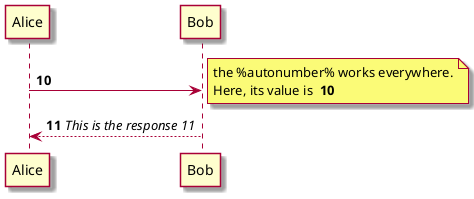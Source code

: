 @startuml

skin rose

' autonumber 10 10 "<b>[000]"
' Bob -> Alice : Authentication Request
' Bob <- Alice : Authentication Response

' autonumber stop
' Bob -> Alice : dummy

' autonumber resume "<font color=red><b>Message 0  "
' Bob -> Alice : Yet another authentication Request
' Bob <- Alice : Yet another authentication Response

' autonumber stop
' Bob -> Alice : dummy

' autonumber resume 1 "<font color=blue><b>Message 0  "
' Bob -> Alice : Yet another authentication Request
' Bob <- Alice : Yet another authentication Response

' autonumber 1.1.1
' Alice -> Bob: Authentication request
' Bob --> Alice: Response

' autonumber inc A
' 'Now we have 2.1.1
' Alice -> Bob: Another authentication request
' Bob --> Alice: Response

' autonumber inc B
' 'Now we have 2.2.1
' Alice -> Bob: Another authentication request
' Bob --> Alice: Response

' autonumber inc A
' 'Now we have 3.1.1
' Alice -> Bob: Another authentication request
' autonumber inc B
' 'Now we have 3.2.1
' Bob --> Alice: Response

autonumber 10
Alice -> Bob
note right
  the <U+0025>autonumber<U+0025> works everywhere.
  Here, its value is ** %autonumber% **
end note
Bob --> Alice: //This is the response %autonumber%//

@enduml
